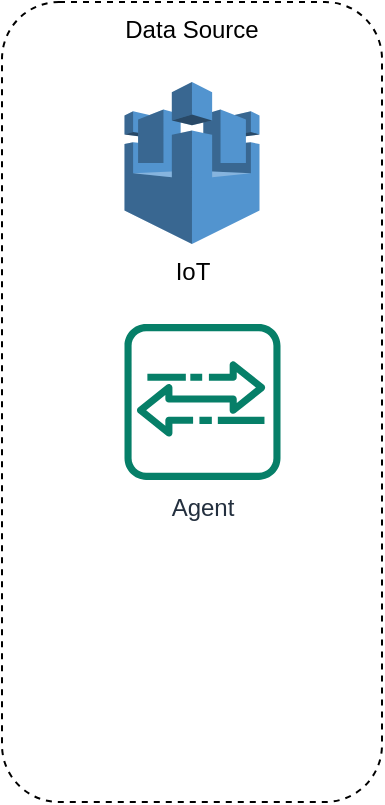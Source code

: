 <mxfile version="17.4.6" type="github">
  <diagram id="ruiRzwThZQvlLAZ6Hcbm" name="Page-1">
    <mxGraphModel dx="1042" dy="507" grid="1" gridSize="10" guides="1" tooltips="1" connect="1" arrows="1" fold="1" page="1" pageScale="1" pageWidth="827" pageHeight="1169" math="0" shadow="0">
      <root>
        <mxCell id="0" />
        <mxCell id="1" parent="0" />
        <mxCell id="ScFavRvI6ydRiICVfUeu-1" value="Data Source" style="rounded=1;whiteSpace=wrap;html=1;dashed=1;verticalAlign=top;" vertex="1" parent="1">
          <mxGeometry x="40" y="90" width="190" height="400" as="geometry" />
        </mxCell>
        <mxCell id="ScFavRvI6ydRiICVfUeu-2" value="IoT" style="outlineConnect=0;dashed=0;verticalLabelPosition=bottom;verticalAlign=top;align=center;html=1;shape=mxgraph.aws3.aws_iot;fillColor=#5294CF;gradientColor=none;" vertex="1" parent="1">
          <mxGeometry x="101.25" y="130" width="67.5" height="81" as="geometry" />
        </mxCell>
        <mxCell id="ScFavRvI6ydRiICVfUeu-4" value="Agent" style="sketch=0;outlineConnect=0;fontColor=#232F3E;gradientColor=none;fillColor=#067F68;strokeColor=none;dashed=0;verticalLabelPosition=bottom;verticalAlign=top;align=center;html=1;fontSize=12;fontStyle=0;aspect=fixed;shape=mxgraph.aws4.agent2;" vertex="1" parent="1">
          <mxGeometry x="101.25" y="251" width="78" height="78" as="geometry" />
        </mxCell>
      </root>
    </mxGraphModel>
  </diagram>
</mxfile>

